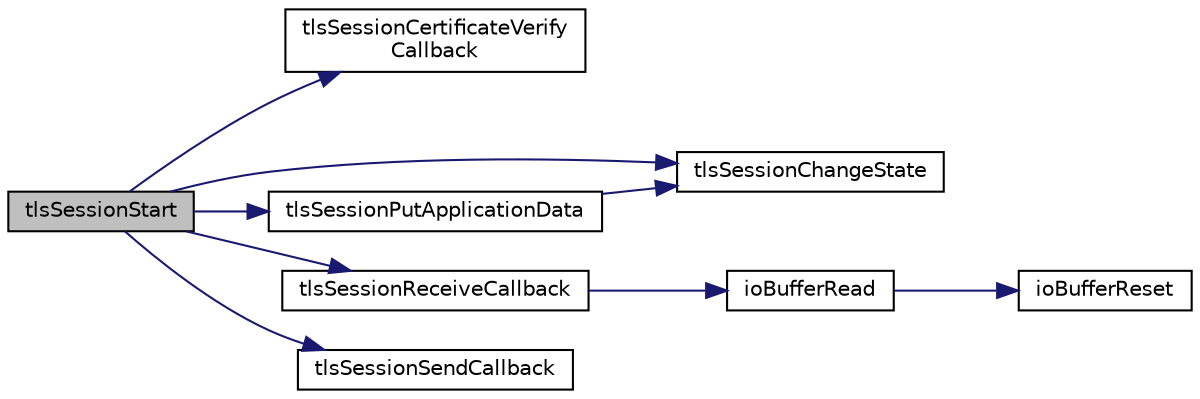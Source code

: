 digraph "tlsSessionStart"
{
 // LATEX_PDF_SIZE
  edge [fontname="Helvetica",fontsize="10",labelfontname="Helvetica",labelfontsize="10"];
  node [fontname="Helvetica",fontsize="10",shape=record];
  rankdir="LR";
  Node1 [label="tlsSessionStart",height=0.2,width=0.4,color="black", fillcolor="grey75", style="filled", fontcolor="black",tooltip=" "];
  Node1 -> Node2 [color="midnightblue",fontsize="10",style="solid",fontname="Helvetica"];
  Node2 [label="tlsSessionCertificateVerify\lCallback",height=0.2,width=0.4,color="black", fillcolor="white", style="filled",URL="$Tls__openssl_8c.html#a30c2f8bab34d33c956a7c11fcd1e6618",tooltip=" "];
  Node1 -> Node3 [color="midnightblue",fontsize="10",style="solid",fontname="Helvetica"];
  Node3 [label="tlsSessionChangeState",height=0.2,width=0.4,color="black", fillcolor="white", style="filled",URL="$Tls_8c.html#a7dbb041b5b15c6784e9f57a09a08d467",tooltip=" "];
  Node1 -> Node4 [color="midnightblue",fontsize="10",style="solid",fontname="Helvetica"];
  Node4 [label="tlsSessionPutApplicationData",height=0.2,width=0.4,color="black", fillcolor="white", style="filled",URL="$Tls__openssl_8c.html#a64cd202de66bae27a7d0edd8d5a05446",tooltip=" "];
  Node4 -> Node3 [color="midnightblue",fontsize="10",style="solid",fontname="Helvetica"];
  Node1 -> Node5 [color="midnightblue",fontsize="10",style="solid",fontname="Helvetica"];
  Node5 [label="tlsSessionReceiveCallback",height=0.2,width=0.4,color="black", fillcolor="white", style="filled",URL="$Tls__mbedtls_8c.html#ab4e0a02b8108824c19070e1c837279a2",tooltip=" "];
  Node5 -> Node6 [color="midnightblue",fontsize="10",style="solid",fontname="Helvetica"];
  Node6 [label="ioBufferRead",height=0.2,width=0.4,color="black", fillcolor="white", style="filled",URL="$IOBuffer_8c.html#a843a7453279a2960b0dda4d7d7afa45e",tooltip=" "];
  Node6 -> Node7 [color="midnightblue",fontsize="10",style="solid",fontname="Helvetica"];
  Node7 [label="ioBufferReset",height=0.2,width=0.4,color="black", fillcolor="white", style="filled",URL="$IOBuffer_8c.html#a04baed52cfc34b413a5dd087bf197c06",tooltip=" "];
  Node1 -> Node8 [color="midnightblue",fontsize="10",style="solid",fontname="Helvetica"];
  Node8 [label="tlsSessionSendCallback",height=0.2,width=0.4,color="black", fillcolor="white", style="filled",URL="$Tls__mbedtls_8c.html#a3325b2c5cc6c30229693c215f1c4d7fb",tooltip=" "];
}
